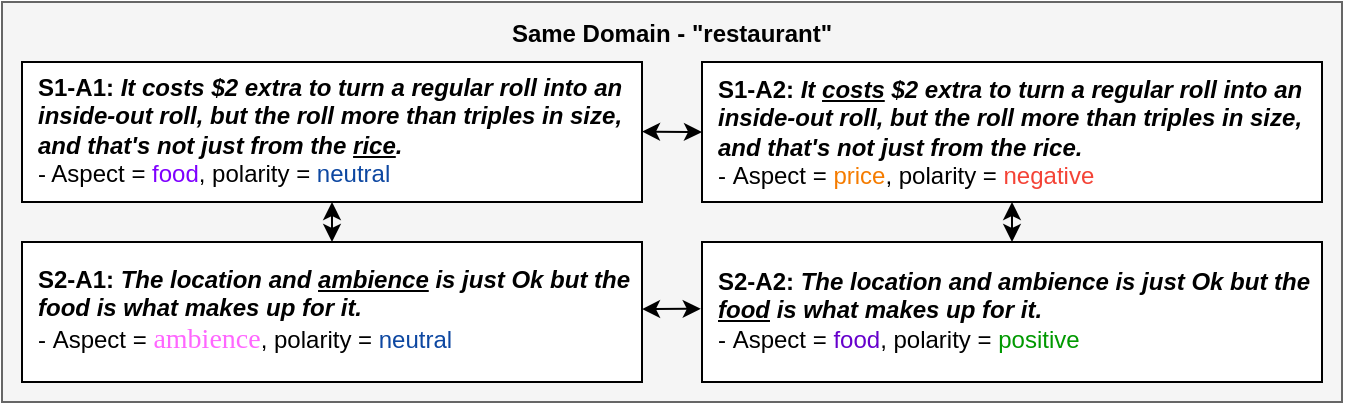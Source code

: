 <mxfile version="15.1.4" type="github">
  <diagram id="QUVvCAwXGch43k0VpOjs" name="Page-1">
    <mxGraphModel dx="981" dy="526" grid="1" gridSize="10" guides="1" tooltips="1" connect="1" arrows="1" fold="1" page="1" pageScale="1" pageWidth="827" pageHeight="1169" math="0" shadow="0">
      <root>
        <mxCell id="0" />
        <mxCell id="1" parent="0" />
        <mxCell id="94RK0DoZ00d1Tz80vGn9-24" value="" style="rounded=0;whiteSpace=wrap;html=1;fillColor=#f5f5f5;strokeColor=#666666;fontColor=#333333;" parent="1" vertex="1">
          <mxGeometry x="270" y="100" width="670" height="200" as="geometry" />
        </mxCell>
        <mxCell id="94RK0DoZ00d1Tz80vGn9-3" value="&lt;div class=&quot;mind-clipboard&quot; style=&quot;line-height: 120%&quot;&gt;&lt;div style=&quot;text-align: left&quot;&gt;&lt;br&gt;&lt;/div&gt;&lt;div style=&quot;text-align: left&quot;&gt;&lt;div&gt;&lt;/div&gt;&lt;div&gt;&lt;/div&gt;&lt;div&gt;&lt;/div&gt;&lt;/div&gt;&lt;/div&gt;" style="rounded=0;whiteSpace=wrap;html=1;" parent="1" vertex="1">
          <mxGeometry x="280" y="130" width="310" height="70" as="geometry" />
        </mxCell>
        <mxCell id="94RK0DoZ00d1Tz80vGn9-4" value="&lt;div style=&quot;text-align: left&quot;&gt;&lt;b&gt;S1-A1:&amp;nbsp;&lt;i&gt;It costs $2 extra to turn a regular roll into an inside-out roll, but the roll more than triples in size, and that&#39;s not just from the&amp;nbsp;&lt;u&gt;rice&lt;/u&gt;.&amp;nbsp;&lt;/i&gt;&lt;/b&gt;&lt;/div&gt;&lt;div style=&quot;text-align: left&quot;&gt;- Aspect =&amp;nbsp;&lt;font color=&quot;#7f00ff&quot;&gt;food&lt;/font&gt;, polarity =&amp;nbsp;&lt;font color=&quot;#0d47a1&quot;&gt;neutral&lt;/font&gt;&lt;/div&gt;" style="text;html=1;strokeColor=none;fillColor=none;align=center;verticalAlign=middle;whiteSpace=wrap;rounded=0;" parent="1" vertex="1">
          <mxGeometry x="287" y="137.5" width="303" height="52.5" as="geometry" />
        </mxCell>
        <mxCell id="94RK0DoZ00d1Tz80vGn9-5" value="&lt;div class=&quot;mind-clipboard&quot; style=&quot;line-height: 120%&quot;&gt;&lt;div style=&quot;text-align: left&quot;&gt;&lt;br&gt;&lt;/div&gt;&lt;div style=&quot;text-align: left&quot;&gt;&lt;div&gt;&lt;/div&gt;&lt;div&gt;&lt;/div&gt;&lt;div&gt;&lt;/div&gt;&lt;/div&gt;&lt;/div&gt;" style="rounded=0;whiteSpace=wrap;html=1;" parent="1" vertex="1">
          <mxGeometry x="620" y="130" width="310" height="70" as="geometry" />
        </mxCell>
        <mxCell id="94RK0DoZ00d1Tz80vGn9-6" value="&lt;div style=&quot;text-align: left&quot;&gt;&lt;div class=&quot;mind-clipboard&quot;&gt;&lt;b&gt;S1-A2: &lt;i&gt;It &lt;u&gt;costs&lt;/u&gt; $2 extra to turn a regular roll into an inside-out roll, but the roll more than triples in size, and that&#39;s not just from the rice.&amp;nbsp;&lt;/i&gt;&lt;/b&gt;&lt;div&gt;&lt;div&gt;&lt;/div&gt;-&amp;nbsp;Aspect&amp;nbsp;= &lt;font color=&quot;#f57c00&quot;&gt;price&lt;/font&gt;, polarity = &lt;font color=&quot;#f44336&quot;&gt;negative&lt;/font&gt;&amp;nbsp;&lt;div&gt;&lt;/div&gt;&lt;div&gt;&lt;/div&gt;&lt;/div&gt;&lt;div&gt;&lt;/div&gt;&lt;div&gt;&lt;/div&gt;&lt;div&gt;&lt;/div&gt;&lt;/div&gt;&lt;/div&gt;" style="text;html=1;strokeColor=none;fillColor=none;align=center;verticalAlign=middle;whiteSpace=wrap;rounded=0;" parent="1" vertex="1">
          <mxGeometry x="627" y="137.5" width="313" height="55" as="geometry" />
        </mxCell>
        <mxCell id="94RK0DoZ00d1Tz80vGn9-7" value="&lt;div class=&quot;mind-clipboard&quot; style=&quot;line-height: 120%&quot;&gt;&lt;div style=&quot;text-align: left&quot;&gt;&lt;br&gt;&lt;/div&gt;&lt;div style=&quot;text-align: left&quot;&gt;&lt;div&gt;&lt;/div&gt;&lt;div&gt;&lt;/div&gt;&lt;div&gt;&lt;/div&gt;&lt;/div&gt;&lt;/div&gt;" style="rounded=0;whiteSpace=wrap;html=1;" parent="1" vertex="1">
          <mxGeometry x="280" y="220" width="310" height="70" as="geometry" />
        </mxCell>
        <mxCell id="94RK0DoZ00d1Tz80vGn9-8" value="&lt;div style=&quot;text-align: left&quot;&gt;&lt;div class=&quot;mind-clipboard&quot;&gt;&lt;b&gt;S2-A1:&amp;nbsp;&lt;/b&gt;&lt;span style=&quot;text-align: justify&quot;&gt;&lt;font style=&quot;font-size: 12px&quot;&gt;&lt;b&gt;&lt;i&gt;The location and &lt;u&gt;ambience&lt;/u&gt; is just Ok but the food is what makes up for it.&lt;/i&gt;&lt;/b&gt;&lt;/font&gt;&lt;/span&gt;&lt;/div&gt;&lt;div class=&quot;mind-clipboard&quot;&gt;&lt;div&gt;&lt;div&gt;&lt;/div&gt;-&amp;nbsp;Aspect&amp;nbsp;=&amp;nbsp;&lt;span style=&quot;font-family: &amp;#34;times new roman&amp;#34; ; font-size: 10.5pt&quot;&gt;&lt;font color=&quot;#ff66ff&quot;&gt;ambience&lt;/font&gt;&lt;/span&gt;&lt;span&gt;, polarity = &lt;/span&gt;&lt;font color=&quot;#0d47a1&quot;&gt;neutral&lt;/font&gt;&lt;/div&gt;&lt;div&gt;&lt;div&gt;&lt;/div&gt;&lt;div&gt;&lt;/div&gt;&lt;/div&gt;&lt;div&gt;&lt;/div&gt;&lt;div&gt;&lt;/div&gt;&lt;div&gt;&lt;/div&gt;&lt;/div&gt;&lt;/div&gt;" style="text;html=1;strokeColor=none;fillColor=none;align=center;verticalAlign=middle;whiteSpace=wrap;rounded=0;" parent="1" vertex="1">
          <mxGeometry x="287" y="227.5" width="303" height="52.5" as="geometry" />
        </mxCell>
        <mxCell id="94RK0DoZ00d1Tz80vGn9-25" value="&lt;b&gt;Same Domain - &quot;restaurant&quot;&lt;/b&gt;" style="text;html=1;strokeColor=none;fillColor=none;align=center;verticalAlign=middle;whiteSpace=wrap;rounded=0;" parent="1" vertex="1">
          <mxGeometry x="523" y="110" width="164" height="12" as="geometry" />
        </mxCell>
        <mxCell id="ZvaVnCW54o77c7x1LeFd-2" value="" style="endArrow=classic;startArrow=classic;html=1;entryX=0;entryY=0.5;entryDx=0;entryDy=0;" edge="1" parent="1" target="94RK0DoZ00d1Tz80vGn9-5">
          <mxGeometry width="50" height="50" relative="1" as="geometry">
            <mxPoint x="590" y="164.8" as="sourcePoint" />
            <mxPoint x="628" y="164.8" as="targetPoint" />
          </mxGeometry>
        </mxCell>
        <mxCell id="ZvaVnCW54o77c7x1LeFd-3" value="&lt;div class=&quot;mind-clipboard&quot; style=&quot;line-height: 120%&quot;&gt;&lt;div style=&quot;text-align: left&quot;&gt;&lt;br&gt;&lt;/div&gt;&lt;div style=&quot;text-align: left&quot;&gt;&lt;div&gt;&lt;/div&gt;&lt;div&gt;&lt;/div&gt;&lt;div&gt;&lt;/div&gt;&lt;/div&gt;&lt;/div&gt;" style="rounded=0;whiteSpace=wrap;html=1;" vertex="1" parent="1">
          <mxGeometry x="620" y="220" width="310" height="70" as="geometry" />
        </mxCell>
        <mxCell id="ZvaVnCW54o77c7x1LeFd-4" value="&lt;div style=&quot;text-align: left&quot;&gt;&lt;div class=&quot;mind-clipboard&quot;&gt;&lt;b&gt;S2-A2:&amp;nbsp;&lt;/b&gt;&lt;span style=&quot;text-align: justify&quot;&gt;&lt;font style=&quot;font-size: 12px&quot;&gt;&lt;b&gt;&lt;i&gt;The location and ambience is just Ok but the &lt;u&gt;food&lt;/u&gt; is what makes up for it.&lt;/i&gt;&lt;/b&gt;&lt;/font&gt;&lt;/span&gt;&lt;/div&gt;&lt;div class=&quot;mind-clipboard&quot;&gt;&lt;div&gt;&lt;div&gt;&lt;/div&gt;-&amp;nbsp;Aspect&amp;nbsp;= &lt;font color=&quot;#6600cc&quot;&gt;food&lt;/font&gt;, polarity = &lt;font color=&quot;#009900&quot;&gt;positive&lt;/font&gt;&lt;div&gt;&lt;/div&gt;&lt;div&gt;&lt;/div&gt;&lt;/div&gt;&lt;div&gt;&lt;/div&gt;&lt;div&gt;&lt;/div&gt;&lt;div&gt;&lt;/div&gt;&lt;/div&gt;&lt;/div&gt;" style="text;html=1;strokeColor=none;fillColor=none;align=center;verticalAlign=middle;whiteSpace=wrap;rounded=0;" vertex="1" parent="1">
          <mxGeometry x="627" y="227.5" width="303" height="52.5" as="geometry" />
        </mxCell>
        <mxCell id="ZvaVnCW54o77c7x1LeFd-5" value="" style="endArrow=classic;startArrow=classic;html=1;entryX=-0.002;entryY=0.477;entryDx=0;entryDy=0;entryPerimeter=0;" edge="1" parent="1" target="ZvaVnCW54o77c7x1LeFd-3">
          <mxGeometry width="50" height="50" relative="1" as="geometry">
            <mxPoint x="590.0" y="253.55" as="sourcePoint" />
            <mxPoint x="628" y="253.55" as="targetPoint" />
          </mxGeometry>
        </mxCell>
        <mxCell id="ZvaVnCW54o77c7x1LeFd-7" value="" style="endArrow=classic;startArrow=classic;html=1;exitX=0.5;exitY=0;exitDx=0;exitDy=0;" edge="1" parent="1" source="94RK0DoZ00d1Tz80vGn9-7">
          <mxGeometry width="50" height="50" relative="1" as="geometry">
            <mxPoint x="420" y="120" as="sourcePoint" />
            <mxPoint x="435" y="200" as="targetPoint" />
          </mxGeometry>
        </mxCell>
        <mxCell id="ZvaVnCW54o77c7x1LeFd-8" value="" style="endArrow=classic;startArrow=classic;html=1;exitX=0.5;exitY=0;exitDx=0;exitDy=0;" edge="1" parent="1" source="ZvaVnCW54o77c7x1LeFd-3">
          <mxGeometry width="50" height="50" relative="1" as="geometry">
            <mxPoint x="790" y="100" as="sourcePoint" />
            <mxPoint x="775" y="200" as="targetPoint" />
          </mxGeometry>
        </mxCell>
      </root>
    </mxGraphModel>
  </diagram>
</mxfile>
